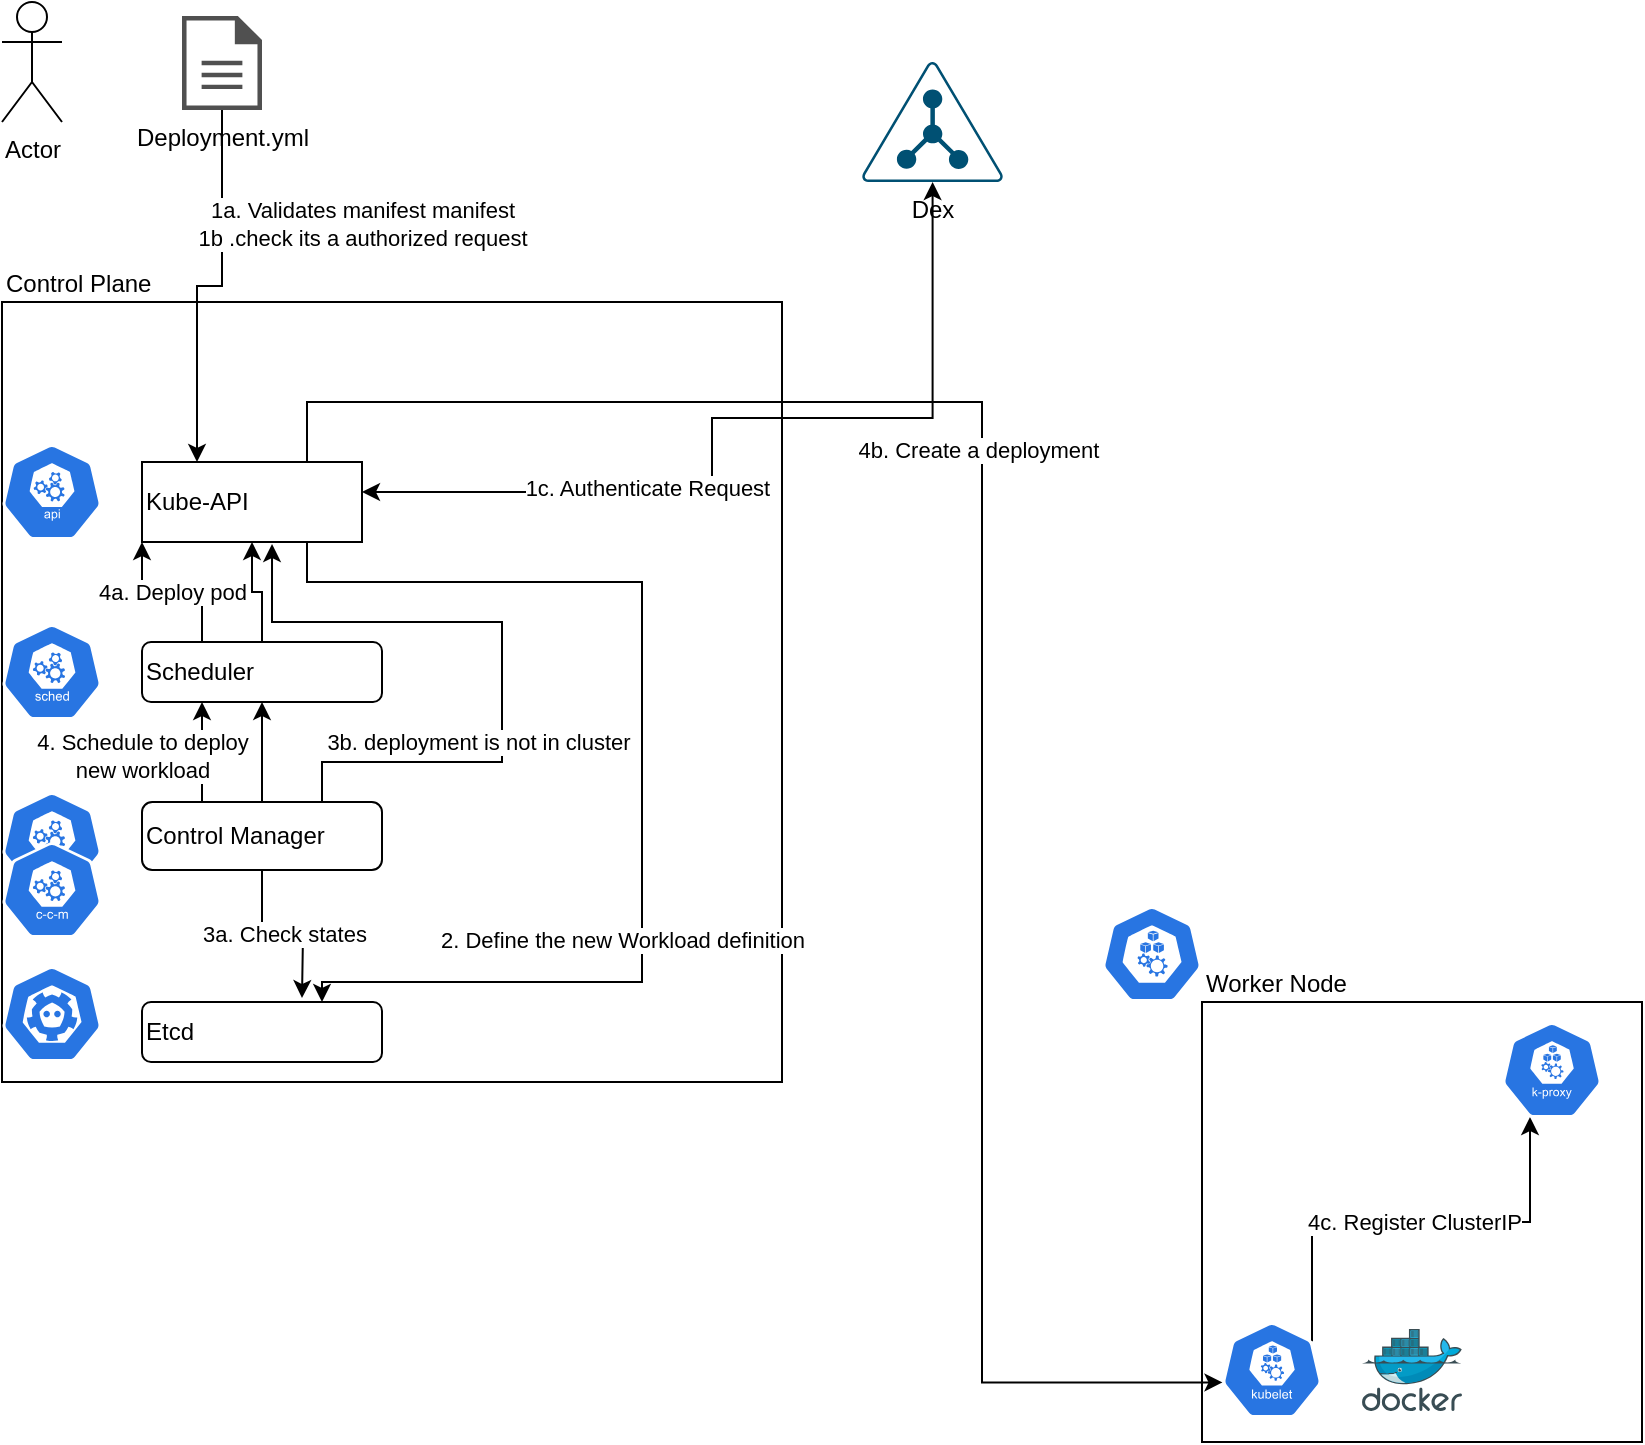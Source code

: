 <mxfile version="14.6.1" type="github">
  <diagram id="E9PwS70kOqN_t-g_kOdZ" name="Page-1">
    <mxGraphModel dx="1554" dy="912" grid="1" gridSize="10" guides="1" tooltips="1" connect="1" arrows="1" fold="1" page="1" pageScale="1" pageWidth="850" pageHeight="1100" math="0" shadow="0">
      <root>
        <mxCell id="0" />
        <mxCell id="1" parent="0" />
        <mxCell id="LAA-UziBqk9yYyZqlUCW-1" value="Control Plane" style="whiteSpace=wrap;html=1;aspect=fixed;align=left;labelPosition=center;verticalLabelPosition=top;verticalAlign=bottom;" vertex="1" parent="1">
          <mxGeometry x="20" y="160" width="390" height="390" as="geometry" />
        </mxCell>
        <mxCell id="LAA-UziBqk9yYyZqlUCW-2" value="Worker Node" style="whiteSpace=wrap;html=1;aspect=fixed;align=left;labelPosition=center;verticalLabelPosition=top;verticalAlign=bottom;" vertex="1" parent="1">
          <mxGeometry x="620" y="510" width="220" height="220" as="geometry" />
        </mxCell>
        <mxCell id="LAA-UziBqk9yYyZqlUCW-31" style="edgeStyle=orthogonalEdgeStyle;rounded=0;orthogonalLoop=1;jettySize=auto;html=1;entryX=0.5;entryY=1;entryDx=0;entryDy=0;entryPerimeter=0;startArrow=classic;startFill=1;" edge="1" parent="1" source="LAA-UziBqk9yYyZqlUCW-7" target="LAA-UziBqk9yYyZqlUCW-36">
          <mxGeometry relative="1" as="geometry">
            <mxPoint x="439.012" y="218.04" as="targetPoint" />
            <Array as="points">
              <mxPoint x="375" y="255" />
              <mxPoint x="375" y="218" />
              <mxPoint x="485" y="218" />
            </Array>
          </mxGeometry>
        </mxCell>
        <mxCell id="LAA-UziBqk9yYyZqlUCW-37" value="1c. Authenticate Request&amp;nbsp;" style="edgeLabel;html=1;align=center;verticalAlign=middle;resizable=0;points=[];" vertex="1" connectable="0" parent="LAA-UziBqk9yYyZqlUCW-31">
          <mxGeometry x="-0.346" y="2" relative="1" as="geometry">
            <mxPoint as="offset" />
          </mxGeometry>
        </mxCell>
        <mxCell id="LAA-UziBqk9yYyZqlUCW-38" style="edgeStyle=orthogonalEdgeStyle;rounded=0;orthogonalLoop=1;jettySize=auto;html=1;startArrow=none;startFill=0;exitX=0.75;exitY=1;exitDx=0;exitDy=0;entryX=0.75;entryY=0;entryDx=0;entryDy=0;" edge="1" parent="1" source="LAA-UziBqk9yYyZqlUCW-7" target="LAA-UziBqk9yYyZqlUCW-16">
          <mxGeometry relative="1" as="geometry">
            <Array as="points">
              <mxPoint x="173" y="300" />
              <mxPoint x="340" y="300" />
              <mxPoint x="340" y="500" />
              <mxPoint x="180" y="500" />
            </Array>
          </mxGeometry>
        </mxCell>
        <mxCell id="LAA-UziBqk9yYyZqlUCW-39" value="2. Define the new Workload definition" style="edgeLabel;html=1;align=center;verticalAlign=middle;resizable=0;points=[];" vertex="1" connectable="0" parent="LAA-UziBqk9yYyZqlUCW-38">
          <mxGeometry x="0.033" y="-1" relative="1" as="geometry">
            <mxPoint x="-9" y="78" as="offset" />
          </mxGeometry>
        </mxCell>
        <mxCell id="LAA-UziBqk9yYyZqlUCW-40" style="edgeStyle=orthogonalEdgeStyle;rounded=0;orthogonalLoop=1;jettySize=auto;html=1;entryX=0.005;entryY=0.63;entryDx=0;entryDy=0;entryPerimeter=0;startArrow=none;startFill=0;exitX=0.75;exitY=0;exitDx=0;exitDy=0;" edge="1" parent="1" source="LAA-UziBqk9yYyZqlUCW-7" target="LAA-UziBqk9yYyZqlUCW-18">
          <mxGeometry relative="1" as="geometry">
            <mxPoint x="440" y="300" as="sourcePoint" />
            <Array as="points">
              <mxPoint x="173" y="210" />
              <mxPoint x="510" y="210" />
              <mxPoint x="510" y="700" />
            </Array>
          </mxGeometry>
        </mxCell>
        <mxCell id="LAA-UziBqk9yYyZqlUCW-41" value="4b. Create a deployment" style="edgeLabel;html=1;align=center;verticalAlign=middle;resizable=0;points=[];" vertex="1" connectable="0" parent="LAA-UziBqk9yYyZqlUCW-40">
          <mxGeometry x="-0.2" y="-2" relative="1" as="geometry">
            <mxPoint as="offset" />
          </mxGeometry>
        </mxCell>
        <mxCell id="LAA-UziBqk9yYyZqlUCW-7" value="&lt;span style=&quot;background-color: rgb(255 , 255 , 255)&quot;&gt;Kube-API&lt;/span&gt;" style="rounded=1;whiteSpace=wrap;html=1;align=left;arcSize=0;" vertex="1" parent="1">
          <mxGeometry x="90" y="240" width="110" height="40" as="geometry" />
        </mxCell>
        <mxCell id="LAA-UziBqk9yYyZqlUCW-48" value="" style="edgeStyle=orthogonalEdgeStyle;rounded=0;orthogonalLoop=1;jettySize=auto;html=1;startArrow=none;startFill=0;" edge="1" parent="1" source="LAA-UziBqk9yYyZqlUCW-10" target="LAA-UziBqk9yYyZqlUCW-7">
          <mxGeometry relative="1" as="geometry" />
        </mxCell>
        <mxCell id="LAA-UziBqk9yYyZqlUCW-51" value="4a. Deploy pod" style="edgeStyle=orthogonalEdgeStyle;rounded=0;orthogonalLoop=1;jettySize=auto;html=1;exitX=0.25;exitY=0;exitDx=0;exitDy=0;entryX=0;entryY=1;entryDx=0;entryDy=0;startArrow=none;startFill=0;" edge="1" parent="1" source="LAA-UziBqk9yYyZqlUCW-10" target="LAA-UziBqk9yYyZqlUCW-7">
          <mxGeometry relative="1" as="geometry" />
        </mxCell>
        <mxCell id="LAA-UziBqk9yYyZqlUCW-10" value="Scheduler" style="rounded=1;whiteSpace=wrap;html=1;align=left;" vertex="1" parent="1">
          <mxGeometry x="90" y="330" width="120" height="30" as="geometry" />
        </mxCell>
        <mxCell id="LAA-UziBqk9yYyZqlUCW-43" value="3a. Check states" style="edgeStyle=orthogonalEdgeStyle;rounded=0;orthogonalLoop=1;jettySize=auto;html=1;exitX=0.5;exitY=1;exitDx=0;exitDy=0;startArrow=none;startFill=0;" edge="1" parent="1" source="LAA-UziBqk9yYyZqlUCW-15">
          <mxGeometry relative="1" as="geometry">
            <mxPoint x="170" y="508" as="targetPoint" />
          </mxGeometry>
        </mxCell>
        <mxCell id="LAA-UziBqk9yYyZqlUCW-44" style="edgeStyle=orthogonalEdgeStyle;rounded=0;orthogonalLoop=1;jettySize=auto;html=1;exitX=0.75;exitY=0;exitDx=0;exitDy=0;entryX=0.591;entryY=1.025;entryDx=0;entryDy=0;entryPerimeter=0;startArrow=none;startFill=0;" edge="1" parent="1" source="LAA-UziBqk9yYyZqlUCW-15" target="LAA-UziBqk9yYyZqlUCW-7">
          <mxGeometry relative="1" as="geometry">
            <Array as="points">
              <mxPoint x="180" y="390" />
              <mxPoint x="270" y="390" />
              <mxPoint x="270" y="320" />
              <mxPoint x="155" y="320" />
            </Array>
          </mxGeometry>
        </mxCell>
        <mxCell id="LAA-UziBqk9yYyZqlUCW-45" value="3b. deployment is not in cluster" style="edgeLabel;html=1;align=center;verticalAlign=middle;resizable=0;points=[];" vertex="1" connectable="0" parent="LAA-UziBqk9yYyZqlUCW-44">
          <mxGeometry x="-0.714" relative="1" as="geometry">
            <mxPoint x="50" y="-10" as="offset" />
          </mxGeometry>
        </mxCell>
        <mxCell id="LAA-UziBqk9yYyZqlUCW-47" style="edgeStyle=orthogonalEdgeStyle;rounded=0;orthogonalLoop=1;jettySize=auto;html=1;exitX=0.25;exitY=0;exitDx=0;exitDy=0;entryX=0.25;entryY=1;entryDx=0;entryDy=0;startArrow=none;startFill=0;" edge="1" parent="1" source="LAA-UziBqk9yYyZqlUCW-15" target="LAA-UziBqk9yYyZqlUCW-10">
          <mxGeometry relative="1" as="geometry" />
        </mxCell>
        <mxCell id="LAA-UziBqk9yYyZqlUCW-49" value="4. Schedule to deploy&lt;br&gt;new workload" style="edgeLabel;html=1;align=center;verticalAlign=middle;resizable=0;points=[];" vertex="1" connectable="0" parent="LAA-UziBqk9yYyZqlUCW-47">
          <mxGeometry x="-0.08" y="-1" relative="1" as="geometry">
            <mxPoint x="-31" as="offset" />
          </mxGeometry>
        </mxCell>
        <mxCell id="LAA-UziBqk9yYyZqlUCW-50" value="" style="edgeStyle=orthogonalEdgeStyle;rounded=0;orthogonalLoop=1;jettySize=auto;html=1;startArrow=none;startFill=0;" edge="1" parent="1" source="LAA-UziBqk9yYyZqlUCW-15" target="LAA-UziBqk9yYyZqlUCW-10">
          <mxGeometry relative="1" as="geometry" />
        </mxCell>
        <mxCell id="LAA-UziBqk9yYyZqlUCW-15" value="Control Manager" style="rounded=1;whiteSpace=wrap;html=1;align=left;" vertex="1" parent="1">
          <mxGeometry x="90" y="410" width="120" height="34" as="geometry" />
        </mxCell>
        <mxCell id="LAA-UziBqk9yYyZqlUCW-16" value="Etcd" style="rounded=1;whiteSpace=wrap;html=1;align=left;" vertex="1" parent="1">
          <mxGeometry x="90" y="510" width="120" height="30" as="geometry" />
        </mxCell>
        <mxCell id="LAA-UziBqk9yYyZqlUCW-17" value="" style="html=1;dashed=0;whitespace=wrap;fillColor=#2875E2;strokeColor=#ffffff;points=[[0.005,0.63,0],[0.1,0.2,0],[0.9,0.2,0],[0.5,0,0],[0.995,0.63,0],[0.72,0.99,0],[0.5,1,0],[0.28,0.99,0]];shape=mxgraph.kubernetes.icon;prIcon=etcd;align=left;" vertex="1" parent="1">
          <mxGeometry x="20" y="492" width="50" height="48" as="geometry" />
        </mxCell>
        <mxCell id="LAA-UziBqk9yYyZqlUCW-42" value="4c. Register ClusterIP" style="edgeStyle=orthogonalEdgeStyle;rounded=0;orthogonalLoop=1;jettySize=auto;html=1;exitX=0.9;exitY=0.2;exitDx=0;exitDy=0;exitPerimeter=0;entryX=0.28;entryY=0.99;entryDx=0;entryDy=0;entryPerimeter=0;startArrow=none;startFill=0;" edge="1" parent="1" source="LAA-UziBqk9yYyZqlUCW-18" target="LAA-UziBqk9yYyZqlUCW-20">
          <mxGeometry relative="1" as="geometry">
            <Array as="points">
              <mxPoint x="675" y="620" />
              <mxPoint x="784" y="620" />
            </Array>
          </mxGeometry>
        </mxCell>
        <mxCell id="LAA-UziBqk9yYyZqlUCW-18" value="" style="html=1;dashed=0;whitespace=wrap;fillColor=#2875E2;strokeColor=#ffffff;points=[[0.005,0.63,0],[0.1,0.2,0],[0.9,0.2,0],[0.5,0,0],[0.995,0.63,0],[0.72,0.99,0],[0.5,1,0],[0.28,0.99,0]];shape=mxgraph.kubernetes.icon;prIcon=kubelet;align=left;" vertex="1" parent="1">
          <mxGeometry x="630" y="670" width="50" height="48" as="geometry" />
        </mxCell>
        <mxCell id="LAA-UziBqk9yYyZqlUCW-19" value="" style="aspect=fixed;html=1;points=[];align=center;image;fontSize=12;image=img/lib/mscae/Docker.svg;" vertex="1" parent="1">
          <mxGeometry x="700" y="673.5" width="50" height="41" as="geometry" />
        </mxCell>
        <mxCell id="LAA-UziBqk9yYyZqlUCW-20" value="" style="html=1;dashed=0;whitespace=wrap;fillColor=#2875E2;strokeColor=#ffffff;points=[[0.005,0.63,0],[0.1,0.2,0],[0.9,0.2,0],[0.5,0,0],[0.995,0.63,0],[0.72,0.99,0],[0.5,1,0],[0.28,0.99,0]];shape=mxgraph.kubernetes.icon;prIcon=k_proxy;align=left;" vertex="1" parent="1">
          <mxGeometry x="770" y="520" width="50" height="48" as="geometry" />
        </mxCell>
        <mxCell id="LAA-UziBqk9yYyZqlUCW-21" value="" style="html=1;dashed=0;whitespace=wrap;fillColor=#2875E2;strokeColor=#ffffff;points=[[0.005,0.63,0],[0.1,0.2,0],[0.9,0.2,0],[0.5,0,0],[0.995,0.63,0],[0.72,0.99,0],[0.5,1,0],[0.28,0.99,0]];shape=mxgraph.kubernetes.icon;prIcon=api;align=left;" vertex="1" parent="1">
          <mxGeometry x="20" y="231" width="50" height="48" as="geometry" />
        </mxCell>
        <mxCell id="LAA-UziBqk9yYyZqlUCW-22" value="" style="html=1;dashed=0;whitespace=wrap;fillColor=#2875E2;strokeColor=#ffffff;points=[[0.005,0.63,0],[0.1,0.2,0],[0.9,0.2,0],[0.5,0,0],[0.995,0.63,0],[0.72,0.99,0],[0.5,1,0],[0.28,0.99,0]];shape=mxgraph.kubernetes.icon;prIcon=node;align=left;" vertex="1" parent="1">
          <mxGeometry x="570" y="462" width="50" height="48" as="geometry" />
        </mxCell>
        <mxCell id="LAA-UziBqk9yYyZqlUCW-23" value="" style="html=1;dashed=0;whitespace=wrap;fillColor=#2875E2;strokeColor=#ffffff;points=[[0.005,0.63,0],[0.1,0.2,0],[0.9,0.2,0],[0.5,0,0],[0.995,0.63,0],[0.72,0.99,0],[0.5,1,0],[0.28,0.99,0]];shape=mxgraph.kubernetes.icon;prIcon=sched;align=left;" vertex="1" parent="1">
          <mxGeometry x="20" y="321" width="50" height="48" as="geometry" />
        </mxCell>
        <mxCell id="LAA-UziBqk9yYyZqlUCW-24" value="" style="html=1;dashed=0;whitespace=wrap;fillColor=#2875E2;strokeColor=#ffffff;points=[[0.005,0.63,0],[0.1,0.2,0],[0.9,0.2,0],[0.5,0,0],[0.995,0.63,0],[0.72,0.99,0],[0.5,1,0],[0.28,0.99,0]];shape=mxgraph.kubernetes.icon;prIcon=c_m;align=left;" vertex="1" parent="1">
          <mxGeometry x="20" y="405" width="50" height="48" as="geometry" />
        </mxCell>
        <mxCell id="LAA-UziBqk9yYyZqlUCW-25" value="" style="html=1;dashed=0;whitespace=wrap;fillColor=#2875E2;strokeColor=#ffffff;points=[[0.005,0.63,0],[0.1,0.2,0],[0.9,0.2,0],[0.5,0,0],[0.995,0.63,0],[0.72,0.99,0],[0.5,1,0],[0.28,0.99,0]];shape=mxgraph.kubernetes.icon;prIcon=c_c_m;align=left;" vertex="1" parent="1">
          <mxGeometry x="20" y="430" width="50" height="48" as="geometry" />
        </mxCell>
        <mxCell id="LAA-UziBqk9yYyZqlUCW-26" value="Actor" style="shape=umlActor;verticalLabelPosition=bottom;verticalAlign=top;html=1;outlineConnect=0;" vertex="1" parent="1">
          <mxGeometry x="20" y="10" width="30" height="60" as="geometry" />
        </mxCell>
        <mxCell id="LAA-UziBqk9yYyZqlUCW-28" style="edgeStyle=orthogonalEdgeStyle;rounded=0;orthogonalLoop=1;jettySize=auto;html=1;entryX=0.25;entryY=0;entryDx=0;entryDy=0;" edge="1" parent="1" source="LAA-UziBqk9yYyZqlUCW-27" target="LAA-UziBqk9yYyZqlUCW-7">
          <mxGeometry relative="1" as="geometry" />
        </mxCell>
        <mxCell id="LAA-UziBqk9yYyZqlUCW-29" value="1a. Validates manifest manifest&lt;br&gt;1b .check its a authorized request" style="edgeLabel;html=1;align=center;verticalAlign=middle;resizable=0;points=[];" vertex="1" connectable="0" parent="LAA-UziBqk9yYyZqlUCW-28">
          <mxGeometry x="-0.28" y="-1" relative="1" as="geometry">
            <mxPoint x="71" y="-11" as="offset" />
          </mxGeometry>
        </mxCell>
        <mxCell id="LAA-UziBqk9yYyZqlUCW-27" value="Deployment.yml" style="pointerEvents=1;shadow=0;dashed=0;html=1;strokeColor=none;fillColor=#505050;labelPosition=center;verticalLabelPosition=bottom;verticalAlign=top;outlineConnect=0;align=center;shape=mxgraph.office.concepts.document;" vertex="1" parent="1">
          <mxGeometry x="110" y="17" width="40" height="47" as="geometry" />
        </mxCell>
        <mxCell id="LAA-UziBqk9yYyZqlUCW-36" value="Dex" style="points=[[0.5,0,0],[0.765,0.48,0],[0.99,0.98,0],[0.5,1,0],[0.01,0.98,0],[0.235,0.48,0]];verticalLabelPosition=bottom;html=1;verticalAlign=top;aspect=fixed;align=center;pointerEvents=1;shape=mxgraph.cisco19.ldap;fillColor=#005073;strokeColor=none;" vertex="1" parent="1">
          <mxGeometry x="450" y="40" width="70.59" height="60" as="geometry" />
        </mxCell>
      </root>
    </mxGraphModel>
  </diagram>
</mxfile>
